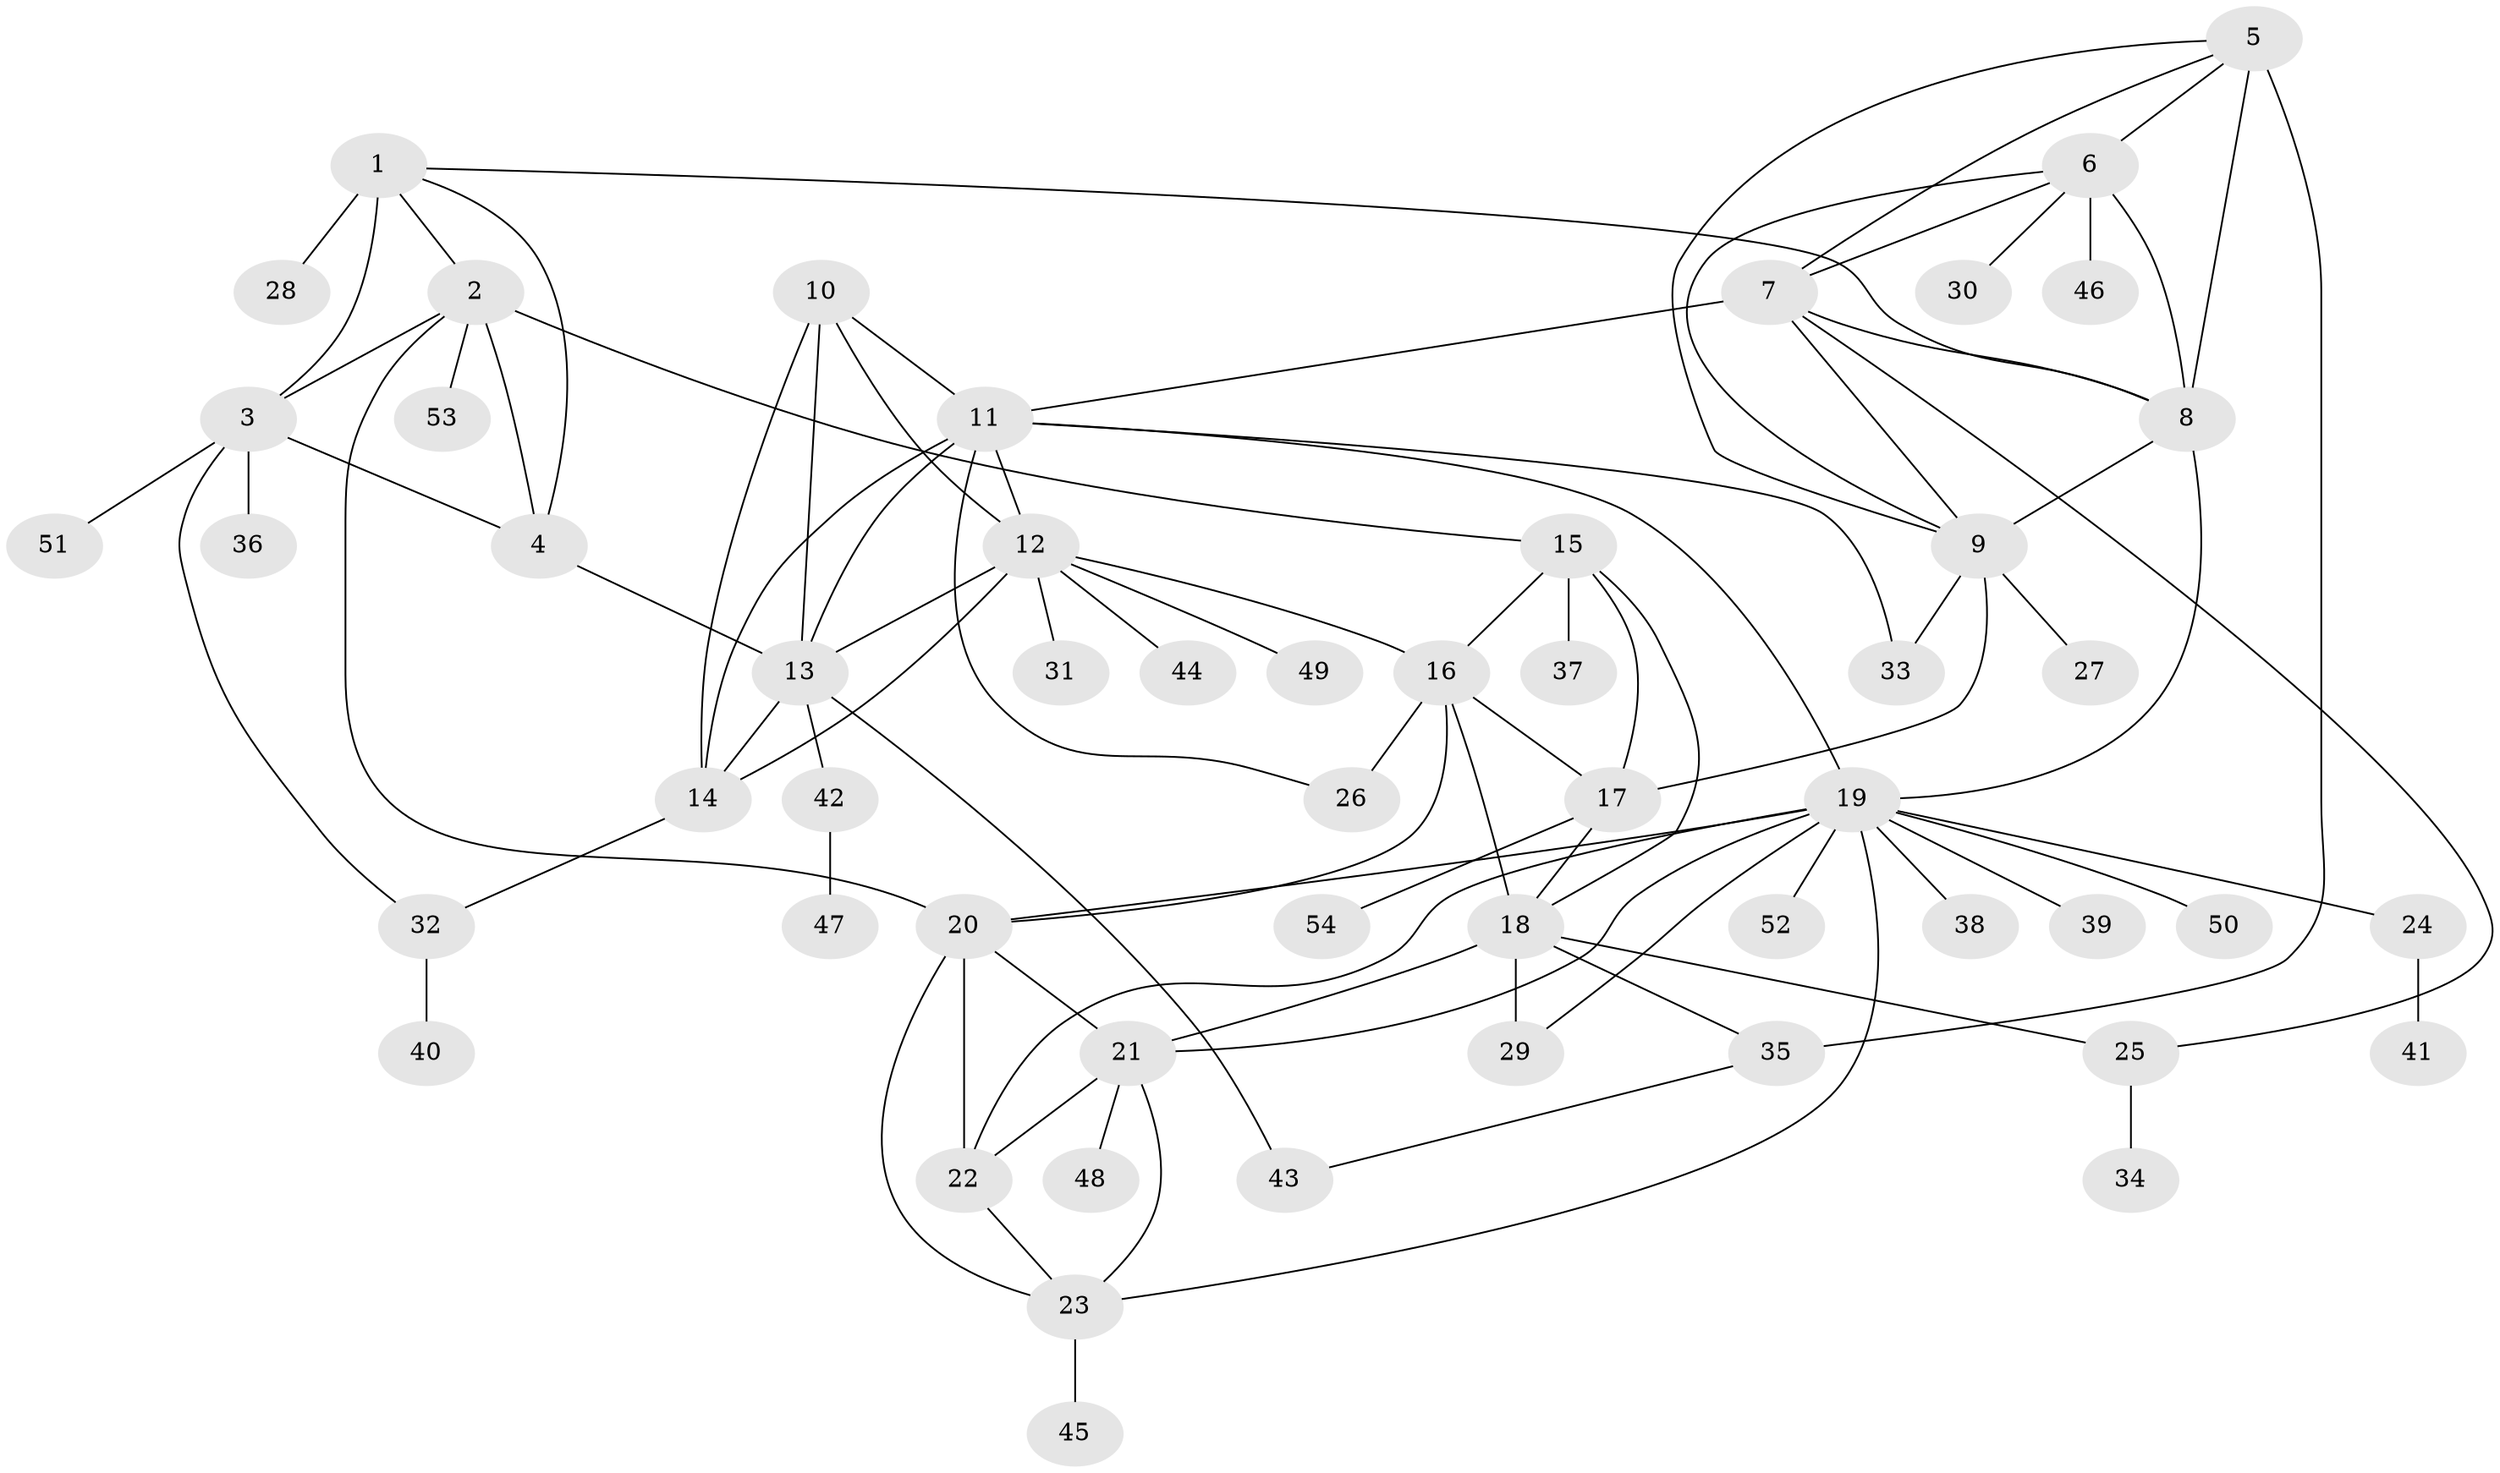 // original degree distribution, {9: 0.027777777777777776, 8: 0.05555555555555555, 6: 0.018518518518518517, 4: 0.037037037037037035, 7: 0.037037037037037035, 5: 0.018518518518518517, 14: 0.009259259259259259, 11: 0.009259259259259259, 12: 0.009259259259259259, 10: 0.009259259259259259, 13: 0.009259259259259259, 1: 0.6018518518518519, 2: 0.1388888888888889, 3: 0.018518518518518517}
// Generated by graph-tools (version 1.1) at 2025/37/03/09/25 02:37:43]
// undirected, 54 vertices, 91 edges
graph export_dot {
graph [start="1"]
  node [color=gray90,style=filled];
  1;
  2;
  3;
  4;
  5;
  6;
  7;
  8;
  9;
  10;
  11;
  12;
  13;
  14;
  15;
  16;
  17;
  18;
  19;
  20;
  21;
  22;
  23;
  24;
  25;
  26;
  27;
  28;
  29;
  30;
  31;
  32;
  33;
  34;
  35;
  36;
  37;
  38;
  39;
  40;
  41;
  42;
  43;
  44;
  45;
  46;
  47;
  48;
  49;
  50;
  51;
  52;
  53;
  54;
  1 -- 2 [weight=2.0];
  1 -- 3 [weight=2.0];
  1 -- 4 [weight=2.0];
  1 -- 8 [weight=1.0];
  1 -- 28 [weight=4.0];
  2 -- 3 [weight=1.0];
  2 -- 4 [weight=1.0];
  2 -- 15 [weight=1.0];
  2 -- 20 [weight=1.0];
  2 -- 53 [weight=1.0];
  3 -- 4 [weight=1.0];
  3 -- 32 [weight=1.0];
  3 -- 36 [weight=1.0];
  3 -- 51 [weight=1.0];
  4 -- 13 [weight=1.0];
  5 -- 6 [weight=1.0];
  5 -- 7 [weight=1.0];
  5 -- 8 [weight=1.0];
  5 -- 9 [weight=1.0];
  5 -- 35 [weight=3.0];
  6 -- 7 [weight=1.0];
  6 -- 8 [weight=1.0];
  6 -- 9 [weight=1.0];
  6 -- 30 [weight=1.0];
  6 -- 46 [weight=2.0];
  7 -- 8 [weight=1.0];
  7 -- 9 [weight=1.0];
  7 -- 11 [weight=1.0];
  7 -- 25 [weight=1.0];
  8 -- 9 [weight=1.0];
  8 -- 19 [weight=1.0];
  9 -- 17 [weight=1.0];
  9 -- 27 [weight=2.0];
  9 -- 33 [weight=1.0];
  10 -- 11 [weight=1.0];
  10 -- 12 [weight=1.0];
  10 -- 13 [weight=1.0];
  10 -- 14 [weight=1.0];
  11 -- 12 [weight=1.0];
  11 -- 13 [weight=1.0];
  11 -- 14 [weight=6.0];
  11 -- 19 [weight=1.0];
  11 -- 26 [weight=1.0];
  11 -- 33 [weight=1.0];
  12 -- 13 [weight=1.0];
  12 -- 14 [weight=1.0];
  12 -- 16 [weight=1.0];
  12 -- 31 [weight=1.0];
  12 -- 44 [weight=1.0];
  12 -- 49 [weight=1.0];
  13 -- 14 [weight=1.0];
  13 -- 42 [weight=1.0];
  13 -- 43 [weight=4.0];
  14 -- 32 [weight=1.0];
  15 -- 16 [weight=2.0];
  15 -- 17 [weight=1.0];
  15 -- 18 [weight=1.0];
  15 -- 37 [weight=2.0];
  16 -- 17 [weight=2.0];
  16 -- 18 [weight=2.0];
  16 -- 20 [weight=1.0];
  16 -- 26 [weight=6.0];
  17 -- 18 [weight=1.0];
  17 -- 54 [weight=1.0];
  18 -- 21 [weight=1.0];
  18 -- 25 [weight=1.0];
  18 -- 29 [weight=2.0];
  18 -- 35 [weight=1.0];
  19 -- 20 [weight=1.0];
  19 -- 21 [weight=1.0];
  19 -- 22 [weight=1.0];
  19 -- 23 [weight=1.0];
  19 -- 24 [weight=1.0];
  19 -- 29 [weight=1.0];
  19 -- 38 [weight=1.0];
  19 -- 39 [weight=1.0];
  19 -- 50 [weight=1.0];
  19 -- 52 [weight=1.0];
  20 -- 21 [weight=1.0];
  20 -- 22 [weight=3.0];
  20 -- 23 [weight=1.0];
  21 -- 22 [weight=1.0];
  21 -- 23 [weight=1.0];
  21 -- 48 [weight=2.0];
  22 -- 23 [weight=1.0];
  23 -- 45 [weight=1.0];
  24 -- 41 [weight=1.0];
  25 -- 34 [weight=1.0];
  32 -- 40 [weight=1.0];
  35 -- 43 [weight=1.0];
  42 -- 47 [weight=1.0];
}
